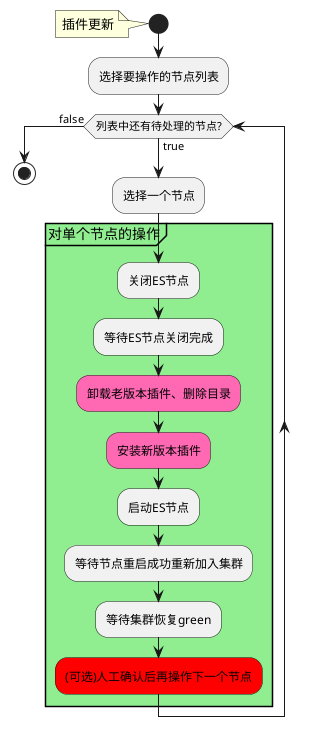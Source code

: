@startuml
'https://plantuml.com/class-diagram

start

note left
插件更新
end note

:选择要操作的节点列表;
while (列表中还有待处理的节点?) is (true)
  :选择一个节点;
  partition #lightGreen 对单个节点的操作 {
    :关闭ES节点;
    :等待ES节点关闭完成;
    #HotPink:卸载老版本插件、删除目录;
    #HotPink:安装新版本插件;
    :启动ES节点;
    :等待节点重启成功重新加入集群;
    :等待集群恢复green;
    #Red:(可选)人工确认后再操作下一个节点;
  }
endwhile (false)
stop

@enduml